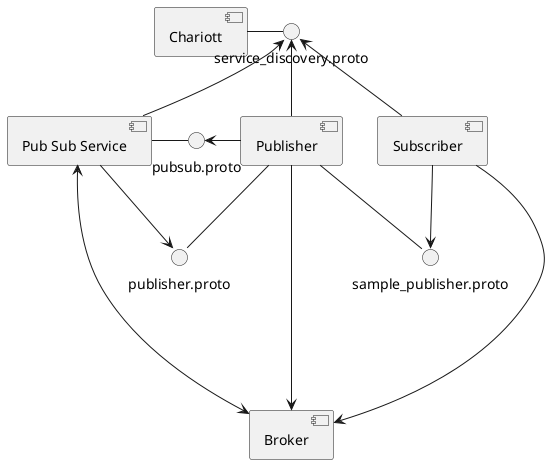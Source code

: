 @startuml pubsub chariott component diagram
component "Chariott" as chariott

chariott -right- service_discovery.proto

component "Pub Sub Service" as ps_service

ps_service -right- pubsub.proto
ps_service -down-> publisher.proto
ps_service -up-> service_discovery.proto

component "Publisher" as pub

pub -up-> service_discovery.proto
pub -left-> pubsub.proto
pub -down- publisher.proto
pub -down- sample_publisher.proto

component "Subscriber" as sub

sub -up-> service_discovery.proto
sub -down-> sample_publisher.proto

[ps_service] <--down--> [Broker]
[pub] -down-> [Broker]
[sub] -down-> [Broker]

@enduml